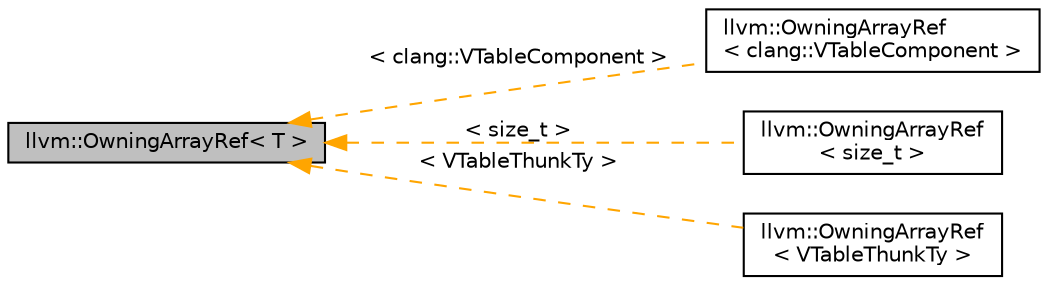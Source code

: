 digraph "llvm::OwningArrayRef&lt; T &gt;"
{
 // LATEX_PDF_SIZE
  bgcolor="transparent";
  edge [fontname="Helvetica",fontsize="10",labelfontname="Helvetica",labelfontsize="10"];
  node [fontname="Helvetica",fontsize="10",shape=record];
  rankdir="LR";
  Node1 [label="llvm::OwningArrayRef\< T \>",height=0.2,width=0.4,color="black", fillcolor="grey75", style="filled", fontcolor="black",tooltip=" "];
  Node1 -> Node2 [dir="back",color="orange",fontsize="10",style="dashed",label=" \< clang::VTableComponent \>" ,fontname="Helvetica"];
  Node2 [label="llvm::OwningArrayRef\l\< clang::VTableComponent \>",height=0.2,width=0.4,color="black",URL="$classllvm_1_1OwningArrayRef.html",tooltip=" "];
  Node1 -> Node3 [dir="back",color="orange",fontsize="10",style="dashed",label=" \< size_t \>" ,fontname="Helvetica"];
  Node3 [label="llvm::OwningArrayRef\l\< size_t \>",height=0.2,width=0.4,color="black",URL="$classllvm_1_1OwningArrayRef.html",tooltip=" "];
  Node1 -> Node4 [dir="back",color="orange",fontsize="10",style="dashed",label=" \< VTableThunkTy \>" ,fontname="Helvetica"];
  Node4 [label="llvm::OwningArrayRef\l\< VTableThunkTy \>",height=0.2,width=0.4,color="black",URL="$classllvm_1_1OwningArrayRef.html",tooltip=" "];
}
